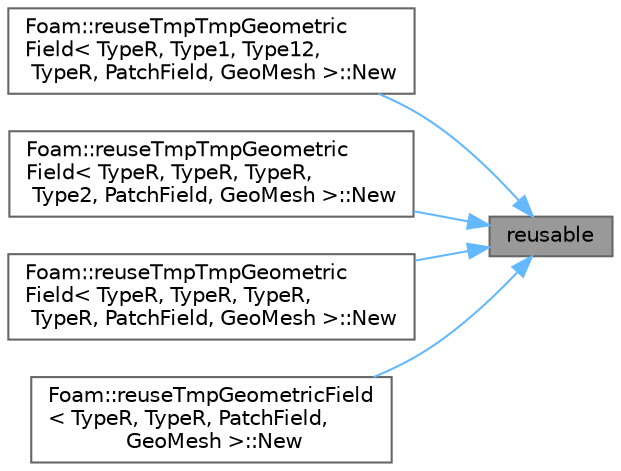 digraph "reusable"
{
 // LATEX_PDF_SIZE
  bgcolor="transparent";
  edge [fontname=Helvetica,fontsize=10,labelfontname=Helvetica,labelfontsize=10];
  node [fontname=Helvetica,fontsize=10,shape=box,height=0.2,width=0.4];
  rankdir="RL";
  Node1 [id="Node000001",label="reusable",height=0.2,width=0.4,color="gray40", fillcolor="grey60", style="filled", fontcolor="black",tooltip=" "];
  Node1 -> Node2 [id="edge1_Node000001_Node000002",dir="back",color="steelblue1",style="solid",tooltip=" "];
  Node2 [id="Node000002",label="Foam::reuseTmpTmpGeometric\lField\< TypeR, Type1, Type12,\l TypeR, PatchField, GeoMesh \>::New",height=0.2,width=0.4,color="grey40", fillcolor="white", style="filled",URL="$structFoam_1_1reuseTmpTmpGeometricField_3_01TypeR_00_01Type1_00_01Type12_00_01TypeR_00_01PatchField_00_01GeoMesh_01_4.html#ad85cc68c0e0ced4437b18aba3a1952a5",tooltip=" "];
  Node1 -> Node3 [id="edge2_Node000001_Node000003",dir="back",color="steelblue1",style="solid",tooltip=" "];
  Node3 [id="Node000003",label="Foam::reuseTmpTmpGeometric\lField\< TypeR, TypeR, TypeR,\l Type2, PatchField, GeoMesh \>::New",height=0.2,width=0.4,color="grey40", fillcolor="white", style="filled",URL="$structFoam_1_1reuseTmpTmpGeometricField_3_01TypeR_00_01TypeR_00_01TypeR_00_01Type2_00_01PatchField_00_01GeoMesh_01_4.html#a30ce9c95b17e41a978e981cb58313b71",tooltip=" "];
  Node1 -> Node4 [id="edge3_Node000001_Node000004",dir="back",color="steelblue1",style="solid",tooltip=" "];
  Node4 [id="Node000004",label="Foam::reuseTmpTmpGeometric\lField\< TypeR, TypeR, TypeR,\l TypeR, PatchField, GeoMesh \>::New",height=0.2,width=0.4,color="grey40", fillcolor="white", style="filled",URL="$structFoam_1_1reuseTmpTmpGeometricField_3_01TypeR_00_01TypeR_00_01TypeR_00_01TypeR_00_01PatchField_00_01GeoMesh_01_4.html#ad9ae183d301e9beb30b859f96af7a363",tooltip=" "];
  Node1 -> Node5 [id="edge4_Node000001_Node000005",dir="back",color="steelblue1",style="solid",tooltip=" "];
  Node5 [id="Node000005",label="Foam::reuseTmpGeometricField\l\< TypeR, TypeR, PatchField,\l GeoMesh \>::New",height=0.2,width=0.4,color="grey40", fillcolor="white", style="filled",URL="$structFoam_1_1reuseTmpGeometricField_3_01TypeR_00_01TypeR_00_01PatchField_00_01GeoMesh_01_4.html#a428ab300f55afc91669876211da7f56a",tooltip=" "];
}
